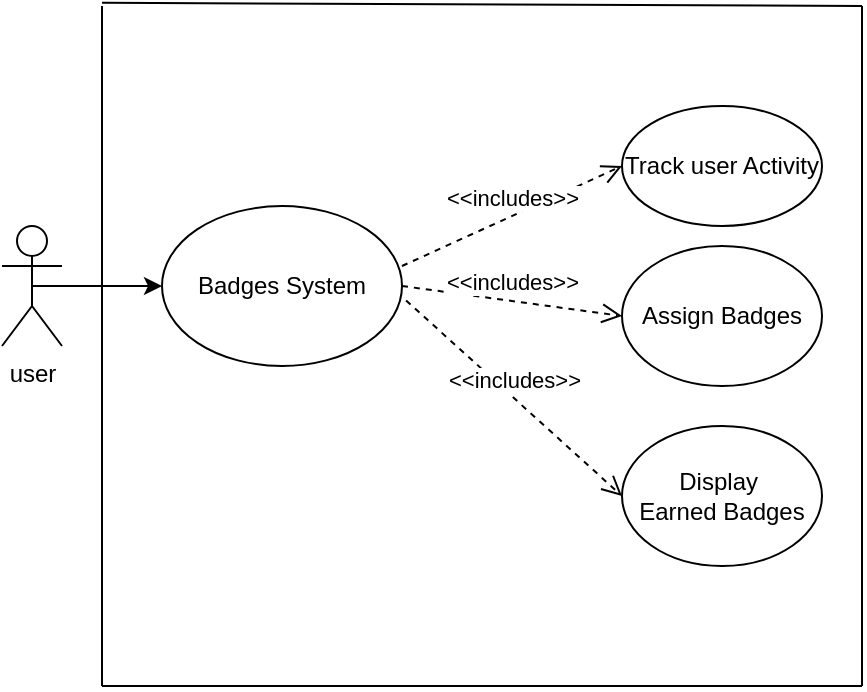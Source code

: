 <mxfile version="26.2.3">
  <diagram name="Page-1" id="0fPnl3mKn_HnCXJ9bHk7">
    <mxGraphModel dx="1044" dy="527" grid="1" gridSize="10" guides="1" tooltips="1" connect="1" arrows="1" fold="1" page="1" pageScale="1" pageWidth="850" pageHeight="1100" math="0" shadow="0">
      <root>
        <mxCell id="0" />
        <mxCell id="1" parent="0" />
        <mxCell id="A8X-WLlHnrKkAT9DYlV7-2" value="user" style="shape=umlActor;verticalLabelPosition=bottom;verticalAlign=top;html=1;outlineConnect=0;" vertex="1" parent="1">
          <mxGeometry x="250" y="170" width="30" height="60" as="geometry" />
        </mxCell>
        <mxCell id="A8X-WLlHnrKkAT9DYlV7-3" value="Track user Activity" style="ellipse;whiteSpace=wrap;html=1;" vertex="1" parent="1">
          <mxGeometry x="560" y="110" width="100" height="60" as="geometry" />
        </mxCell>
        <mxCell id="A8X-WLlHnrKkAT9DYlV7-5" value="Assign Badges" style="ellipse;whiteSpace=wrap;html=1;" vertex="1" parent="1">
          <mxGeometry x="560" y="180" width="100" height="70" as="geometry" />
        </mxCell>
        <mxCell id="A8X-WLlHnrKkAT9DYlV7-6" value="Display&amp;nbsp;&lt;div&gt;Earned Badges&lt;/div&gt;" style="ellipse;whiteSpace=wrap;html=1;" vertex="1" parent="1">
          <mxGeometry x="560" y="270" width="100" height="70" as="geometry" />
        </mxCell>
        <mxCell id="A8X-WLlHnrKkAT9DYlV7-7" value="&amp;lt;&amp;lt;includes&amp;gt;&amp;gt;" style="html=1;verticalAlign=bottom;endArrow=open;dashed=1;endSize=8;curved=0;rounded=0;entryX=0;entryY=0.5;entryDx=0;entryDy=0;exitX=1;exitY=0.375;exitDx=0;exitDy=0;exitPerimeter=0;" edge="1" parent="1" source="A8X-WLlHnrKkAT9DYlV7-11" target="A8X-WLlHnrKkAT9DYlV7-3">
          <mxGeometry relative="1" as="geometry">
            <mxPoint x="150" y="150" as="sourcePoint" />
            <mxPoint x="320" y="290" as="targetPoint" />
          </mxGeometry>
        </mxCell>
        <mxCell id="A8X-WLlHnrKkAT9DYlV7-8" value="&amp;lt;&amp;lt;includes&amp;gt;&amp;gt;" style="html=1;verticalAlign=bottom;endArrow=open;dashed=1;endSize=8;curved=0;rounded=0;entryX=0;entryY=0.5;entryDx=0;entryDy=0;exitX=1;exitY=0.5;exitDx=0;exitDy=0;" edge="1" parent="1" source="A8X-WLlHnrKkAT9DYlV7-11" target="A8X-WLlHnrKkAT9DYlV7-5">
          <mxGeometry relative="1" as="geometry">
            <mxPoint x="400" y="300" as="sourcePoint" />
            <mxPoint x="320" y="300" as="targetPoint" />
          </mxGeometry>
        </mxCell>
        <mxCell id="A8X-WLlHnrKkAT9DYlV7-10" value="&amp;lt;&amp;lt;includes&amp;gt;&amp;gt;" style="html=1;verticalAlign=bottom;endArrow=open;dashed=1;endSize=8;curved=0;rounded=0;entryX=0;entryY=0.5;entryDx=0;entryDy=0;exitX=1.017;exitY=0.59;exitDx=0;exitDy=0;exitPerimeter=0;" edge="1" parent="1" source="A8X-WLlHnrKkAT9DYlV7-11" target="A8X-WLlHnrKkAT9DYlV7-6">
          <mxGeometry relative="1" as="geometry">
            <mxPoint x="400" y="300" as="sourcePoint" />
            <mxPoint x="320" y="300" as="targetPoint" />
          </mxGeometry>
        </mxCell>
        <mxCell id="A8X-WLlHnrKkAT9DYlV7-11" value="Badges System" style="ellipse;whiteSpace=wrap;html=1;" vertex="1" parent="1">
          <mxGeometry x="330" y="160" width="120" height="80" as="geometry" />
        </mxCell>
        <mxCell id="A8X-WLlHnrKkAT9DYlV7-12" value="" style="endArrow=classic;html=1;rounded=0;exitX=0.5;exitY=0.5;exitDx=0;exitDy=0;exitPerimeter=0;entryX=0;entryY=0.5;entryDx=0;entryDy=0;" edge="1" parent="1" source="A8X-WLlHnrKkAT9DYlV7-2" target="A8X-WLlHnrKkAT9DYlV7-11">
          <mxGeometry width="50" height="50" relative="1" as="geometry">
            <mxPoint x="340" y="320" as="sourcePoint" />
            <mxPoint x="390" y="270" as="targetPoint" />
          </mxGeometry>
        </mxCell>
        <mxCell id="A8X-WLlHnrKkAT9DYlV7-14" value="" style="endArrow=none;html=1;rounded=0;" edge="1" parent="1">
          <mxGeometry width="50" height="50" relative="1" as="geometry">
            <mxPoint x="300" y="400" as="sourcePoint" />
            <mxPoint x="300" y="60" as="targetPoint" />
          </mxGeometry>
        </mxCell>
        <mxCell id="A8X-WLlHnrKkAT9DYlV7-15" value="" style="endArrow=none;html=1;rounded=0;" edge="1" parent="1">
          <mxGeometry width="50" height="50" relative="1" as="geometry">
            <mxPoint x="300" y="400" as="sourcePoint" />
            <mxPoint x="680" y="400" as="targetPoint" />
          </mxGeometry>
        </mxCell>
        <mxCell id="A8X-WLlHnrKkAT9DYlV7-16" value="" style="endArrow=none;html=1;rounded=0;" edge="1" parent="1">
          <mxGeometry width="50" height="50" relative="1" as="geometry">
            <mxPoint x="680" y="400" as="sourcePoint" />
            <mxPoint x="680" y="60" as="targetPoint" />
          </mxGeometry>
        </mxCell>
        <mxCell id="A8X-WLlHnrKkAT9DYlV7-17" value="" style="endArrow=none;html=1;rounded=0;" edge="1" parent="1">
          <mxGeometry width="50" height="50" relative="1" as="geometry">
            <mxPoint x="300" y="58.4" as="sourcePoint" />
            <mxPoint x="680" y="60" as="targetPoint" />
          </mxGeometry>
        </mxCell>
      </root>
    </mxGraphModel>
  </diagram>
</mxfile>
